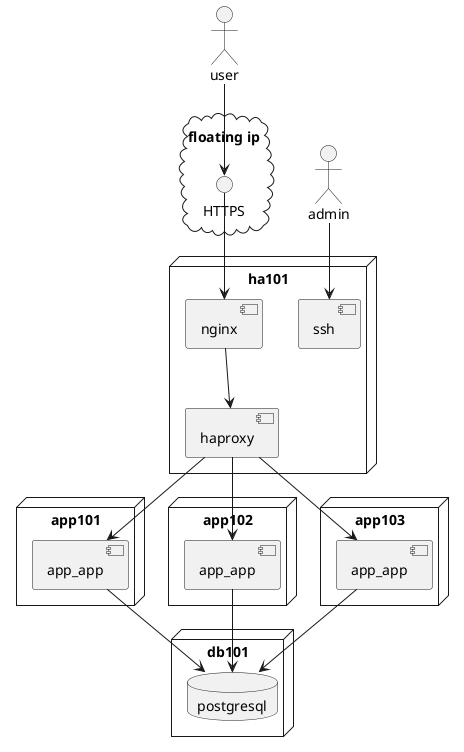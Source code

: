 {
  "sha1": "g3z93kjkqcrb1lit0qj5x9m9mi63ok5",
  "insertion": {
    "when": "2024-06-01T09:03:07.144Z",
    "user": "plantuml@gmail.com"
  }
}
@startuml
actor user
actor admin

cloud "floating ip" {
        interface HTTPS as ha_https
}

node "ha101" {
        component haproxy as ha101_haproxy
        component ssh as ha101_ssh
        component nginx as ha101_nginx

        ha101_nginx --> ha101_haproxy
        ha_https --> ha101_nginx
}



node "app101" {
        component app_app as app101_app
}

node "app102" {
        component app_app as app102_app
}

node "app103" {
        component app_app as app103_app
}


node "db101" {
        database postgresql as db101_postgresql
}

app101_app --> db101_postgresql
app102_app --> db101_postgresql
app103_app --> db101_postgresql
user --> ha_https
ha101_haproxy --> app101_app
ha101_haproxy --> app102_app
ha101_haproxy --> app103_app
admin --> ha101_ssh

@enduml 
